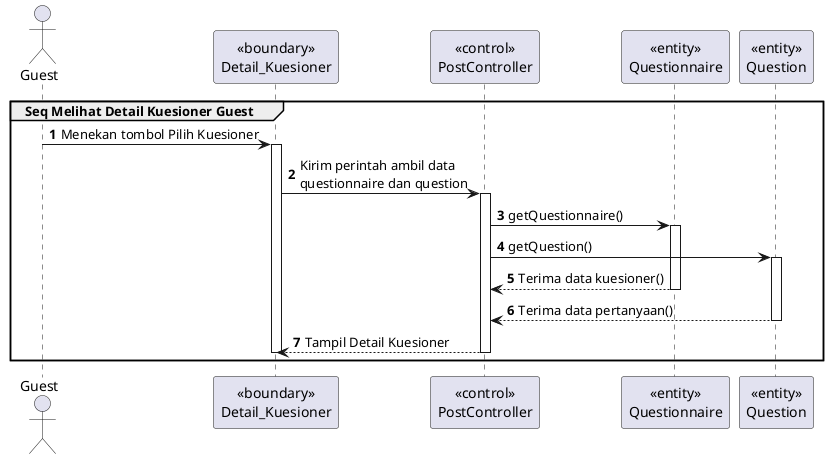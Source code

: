 @startuml Interaction Melihat Detail Kuesioner 2
autonumber
' skinparam SequenceMessageAlignment center

actor "Guest" as A
participant "<<boundary>>\nDetail_Kuesioner" as detail
participant "<<control>>\nPostController" as pcontrol
participant "<<entity>>\nQuestionnaire" as q
participant "<<entity>>\nQuestion" as qn      
        group Seq Melihat Detail Kuesioner Guest
            A -> detail: Menekan tombol Pilih Kuesioner
            activate detail
                detail -> pcontrol: Kirim perintah ambil data\nquestionnaire dan question
                activate pcontrol
                pcontrol -> q: getQuestionnaire()
                activate q
                pcontrol -> qn: getQuestion()
                activate qn
                q --> pcontrol: Terima data kuesioner()
                deactivate q
                qn --> pcontrol: Terima data pertanyaan()
                deactivate qn
                pcontrol--> detail: Tampil Detail Kuesioner
                deactivate pcontrol
            deactivate detail
        end
@enduml